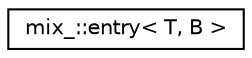 digraph "Graphical Class Hierarchy"
{
  edge [fontname="Helvetica",fontsize="10",labelfontname="Helvetica",labelfontsize="10"];
  node [fontname="Helvetica",fontsize="10",shape=record];
  rankdir="LR";
  Node1 [label="mix_::entry\< T, B \>",height=0.2,width=0.4,color="black", fillcolor="white", style="filled",URL="$structmix___1_1entry.html"];
}
